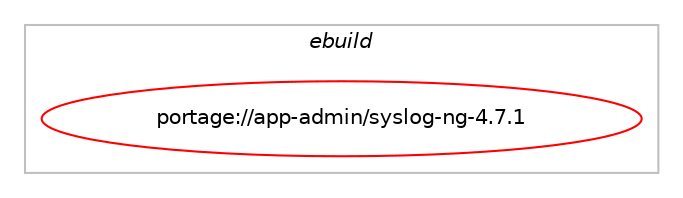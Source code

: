 digraph prolog {

# *************
# Graph options
# *************

newrank=true;
concentrate=true;
compound=true;
graph [rankdir=LR,fontname=Helvetica,fontsize=10,ranksep=1.5];#, ranksep=2.5, nodesep=0.2];
edge  [arrowhead=vee];
node  [fontname=Helvetica,fontsize=10];

# **********
# The ebuild
# **********

subgraph cluster_leftcol {
color=gray;
label=<<i>ebuild</i>>;
id [label="portage://app-admin/syslog-ng-4.7.1", color=red, width=4, href="../app-admin/syslog-ng-4.7.1.svg"];
}

# ****************
# The dependencies
# ****************

subgraph cluster_midcol {
color=gray;
label=<<i>dependencies</i>>;
subgraph cluster_compile {
fillcolor="#eeeeee";
style=filled;
label=<<i>compile</i>>;
# *** BEGIN UNKNOWN DEPENDENCY TYPE (TODO) ***
# id -> equal(use_conditional_group(positive,amqp,portage://app-admin/syslog-ng-4.7.1,[package_dependency(portage://app-admin/syslog-ng-4.7.1,install,no,net-libs,rabbitmq-c,greaterequal,[0.8.0,,,0.8.0],any_same_slot,[use(enable(ssl),none)])]))
# *** END UNKNOWN DEPENDENCY TYPE (TODO) ***

# *** BEGIN UNKNOWN DEPENDENCY TYPE (TODO) ***
# id -> equal(use_conditional_group(positive,caps,portage://app-admin/syslog-ng-4.7.1,[package_dependency(portage://app-admin/syslog-ng-4.7.1,install,no,sys-libs,libcap,none,[,,],[],[])]))
# *** END UNKNOWN DEPENDENCY TYPE (TODO) ***

# *** BEGIN UNKNOWN DEPENDENCY TYPE (TODO) ***
# id -> equal(use_conditional_group(positive,dbi,portage://app-admin/syslog-ng-4.7.1,[package_dependency(portage://app-admin/syslog-ng-4.7.1,install,no,dev-db,libdbi,greaterequal,[0.9.0,,,0.9.0],[],[])]))
# *** END UNKNOWN DEPENDENCY TYPE (TODO) ***

# *** BEGIN UNKNOWN DEPENDENCY TYPE (TODO) ***
# id -> equal(use_conditional_group(positive,geoip2,portage://app-admin/syslog-ng-4.7.1,[package_dependency(portage://app-admin/syslog-ng-4.7.1,install,no,dev-libs,libmaxminddb,none,[,,],any_same_slot,[])]))
# *** END UNKNOWN DEPENDENCY TYPE (TODO) ***

# *** BEGIN UNKNOWN DEPENDENCY TYPE (TODO) ***
# id -> equal(use_conditional_group(positive,grpc,portage://app-admin/syslog-ng-4.7.1,[package_dependency(portage://app-admin/syslog-ng-4.7.1,install,no,dev-libs,protobuf,none,[,,],any_same_slot,[]),package_dependency(portage://app-admin/syslog-ng-4.7.1,install,no,net-libs,grpc,none,[,,],any_same_slot,[])]))
# *** END UNKNOWN DEPENDENCY TYPE (TODO) ***

# *** BEGIN UNKNOWN DEPENDENCY TYPE (TODO) ***
# id -> equal(use_conditional_group(positive,http,portage://app-admin/syslog-ng-4.7.1,[package_dependency(portage://app-admin/syslog-ng-4.7.1,install,no,net-misc,curl,none,[,,],[],[])]))
# *** END UNKNOWN DEPENDENCY TYPE (TODO) ***

# *** BEGIN UNKNOWN DEPENDENCY TYPE (TODO) ***
# id -> equal(use_conditional_group(positive,kafka,portage://app-admin/syslog-ng-4.7.1,[package_dependency(portage://app-admin/syslog-ng-4.7.1,install,no,dev-libs,librdkafka,greaterequal,[1.0.0,,,1.0.0],any_same_slot,[])]))
# *** END UNKNOWN DEPENDENCY TYPE (TODO) ***

# *** BEGIN UNKNOWN DEPENDENCY TYPE (TODO) ***
# id -> equal(use_conditional_group(positive,mongodb,portage://app-admin/syslog-ng-4.7.1,[package_dependency(portage://app-admin/syslog-ng-4.7.1,install,no,dev-libs,mongo-c-driver,greaterequal,[1.2.0,,,1.2.0],[],[])]))
# *** END UNKNOWN DEPENDENCY TYPE (TODO) ***

# *** BEGIN UNKNOWN DEPENDENCY TYPE (TODO) ***
# id -> equal(use_conditional_group(positive,mqtt,portage://app-admin/syslog-ng-4.7.1,[package_dependency(portage://app-admin/syslog-ng-4.7.1,install,no,net-libs,paho-mqtt-c,none,[,,],[slot(1.3)],[])]))
# *** END UNKNOWN DEPENDENCY TYPE (TODO) ***

# *** BEGIN UNKNOWN DEPENDENCY TYPE (TODO) ***
# id -> equal(use_conditional_group(positive,python,portage://app-admin/syslog-ng-4.7.1,[use_conditional_group(positive,python_single_target_python3_10,portage://app-admin/syslog-ng-4.7.1,[package_dependency(portage://app-admin/syslog-ng-4.7.1,install,no,dev-lang,python,none,[,,],[slot(3.10)],[])]),use_conditional_group(positive,python_single_target_python3_11,portage://app-admin/syslog-ng-4.7.1,[package_dependency(portage://app-admin/syslog-ng-4.7.1,install,no,dev-lang,python,none,[,,],[slot(3.11)],[])]),use_conditional_group(positive,python_single_target_python3_12,portage://app-admin/syslog-ng-4.7.1,[package_dependency(portage://app-admin/syslog-ng-4.7.1,install,no,dev-lang,python,none,[,,],[slot(3.12)],[])]),use_conditional_group(positive,python_single_target_python3_13,portage://app-admin/syslog-ng-4.7.1,[package_dependency(portage://app-admin/syslog-ng-4.7.1,install,no,dev-lang,python,none,[,,],[slot(3.13)],[])]),use_conditional_group(positive,python_single_target_python3_10,portage://app-admin/syslog-ng-4.7.1,[package_dependency(portage://app-admin/syslog-ng-4.7.1,install,no,dev-python,setuptools,none,[,,],[],[use(enable(python_targets_python3_10),negative)])]),use_conditional_group(positive,python_single_target_python3_11,portage://app-admin/syslog-ng-4.7.1,[package_dependency(portage://app-admin/syslog-ng-4.7.1,install,no,dev-python,setuptools,none,[,,],[],[use(enable(python_targets_python3_11),negative)])]),use_conditional_group(positive,python_single_target_python3_12,portage://app-admin/syslog-ng-4.7.1,[package_dependency(portage://app-admin/syslog-ng-4.7.1,install,no,dev-python,setuptools,none,[,,],[],[use(enable(python_targets_python3_12),negative)])]),use_conditional_group(positive,python_single_target_python3_13,portage://app-admin/syslog-ng-4.7.1,[package_dependency(portage://app-admin/syslog-ng-4.7.1,install,no,dev-python,setuptools,none,[,,],[],[use(enable(python_targets_python3_13),negative)])])]))
# *** END UNKNOWN DEPENDENCY TYPE (TODO) ***

# *** BEGIN UNKNOWN DEPENDENCY TYPE (TODO) ***
# id -> equal(use_conditional_group(positive,redis,portage://app-admin/syslog-ng-4.7.1,[package_dependency(portage://app-admin/syslog-ng-4.7.1,install,no,dev-libs,hiredis,greaterequal,[0.11.0,,,0.11.0],any_same_slot,[])]))
# *** END UNKNOWN DEPENDENCY TYPE (TODO) ***

# *** BEGIN UNKNOWN DEPENDENCY TYPE (TODO) ***
# id -> equal(use_conditional_group(positive,smtp,portage://app-admin/syslog-ng-4.7.1,[package_dependency(portage://app-admin/syslog-ng-4.7.1,install,no,net-libs,libesmtp,none,[,,],any_same_slot,[])]))
# *** END UNKNOWN DEPENDENCY TYPE (TODO) ***

# *** BEGIN UNKNOWN DEPENDENCY TYPE (TODO) ***
# id -> equal(use_conditional_group(positive,snmp,portage://app-admin/syslog-ng-4.7.1,[package_dependency(portage://app-admin/syslog-ng-4.7.1,install,no,net-analyzer,net-snmp,none,[,,],[slot(0),equal],[])]))
# *** END UNKNOWN DEPENDENCY TYPE (TODO) ***

# *** BEGIN UNKNOWN DEPENDENCY TYPE (TODO) ***
# id -> equal(use_conditional_group(positive,spoof-source,portage://app-admin/syslog-ng-4.7.1,[package_dependency(portage://app-admin/syslog-ng-4.7.1,install,no,net-libs,libnet,none,[,,],[slot(1.1)],[])]))
# *** END UNKNOWN DEPENDENCY TYPE (TODO) ***

# *** BEGIN UNKNOWN DEPENDENCY TYPE (TODO) ***
# id -> equal(use_conditional_group(positive,systemd,portage://app-admin/syslog-ng-4.7.1,[package_dependency(portage://app-admin/syslog-ng-4.7.1,install,no,sys-apps,systemd,none,[,,],any_same_slot,[])]))
# *** END UNKNOWN DEPENDENCY TYPE (TODO) ***

# *** BEGIN UNKNOWN DEPENDENCY TYPE (TODO) ***
# id -> equal(use_conditional_group(positive,tcpd,portage://app-admin/syslog-ng-4.7.1,[package_dependency(portage://app-admin/syslog-ng-4.7.1,install,no,sys-apps,tcp-wrappers,greaterequal,[7.6,,,7.6],[],[])]))
# *** END UNKNOWN DEPENDENCY TYPE (TODO) ***

# *** BEGIN UNKNOWN DEPENDENCY TYPE (TODO) ***
# id -> equal(use_conditional_group(positive,test,portage://app-admin/syslog-ng-4.7.1,[package_dependency(portage://app-admin/syslog-ng-4.7.1,install,no,dev-libs,criterion,none,[,,],[],[])]))
# *** END UNKNOWN DEPENDENCY TYPE (TODO) ***

# *** BEGIN UNKNOWN DEPENDENCY TYPE (TODO) ***
# id -> equal(package_dependency(portage://app-admin/syslog-ng-4.7.1,install,no,dev-libs,glib,greaterequal,[2.10.1,,,2.10.1],[slot(2)],[]))
# *** END UNKNOWN DEPENDENCY TYPE (TODO) ***

# *** BEGIN UNKNOWN DEPENDENCY TYPE (TODO) ***
# id -> equal(package_dependency(portage://app-admin/syslog-ng-4.7.1,install,no,dev-libs,ivykis,greaterequal,[0.42.4,,,0.42.4],[],[]))
# *** END UNKNOWN DEPENDENCY TYPE (TODO) ***

# *** BEGIN UNKNOWN DEPENDENCY TYPE (TODO) ***
# id -> equal(package_dependency(portage://app-admin/syslog-ng-4.7.1,install,no,dev-libs,json-c,greaterequal,[0.9,,,0.9],any_same_slot,[]))
# *** END UNKNOWN DEPENDENCY TYPE (TODO) ***

# *** BEGIN UNKNOWN DEPENDENCY TYPE (TODO) ***
# id -> equal(package_dependency(portage://app-admin/syslog-ng-4.7.1,install,no,dev-libs,libpcre2,greaterequal,[10.0,,,10.0],any_same_slot,[]))
# *** END UNKNOWN DEPENDENCY TYPE (TODO) ***

# *** BEGIN UNKNOWN DEPENDENCY TYPE (TODO) ***
# id -> equal(package_dependency(portage://app-admin/syslog-ng-4.7.1,install,no,dev-libs,openssl,none,[,,],[slot(0),equal],[]))
# *** END UNKNOWN DEPENDENCY TYPE (TODO) ***

# *** BEGIN UNKNOWN DEPENDENCY TYPE (TODO) ***
# id -> equal(package_dependency(portage://app-admin/syslog-ng-4.7.1,install,weak,dev-libs,eventlog,none,[,,],[],[]))
# *** END UNKNOWN DEPENDENCY TYPE (TODO) ***

}
subgraph cluster_compileandrun {
fillcolor="#eeeeee";
style=filled;
label=<<i>compile and run</i>>;
}
subgraph cluster_run {
fillcolor="#eeeeee";
style=filled;
label=<<i>run</i>>;
# *** BEGIN UNKNOWN DEPENDENCY TYPE (TODO) ***
# id -> equal(use_conditional_group(positive,amqp,portage://app-admin/syslog-ng-4.7.1,[package_dependency(portage://app-admin/syslog-ng-4.7.1,run,no,net-libs,rabbitmq-c,greaterequal,[0.8.0,,,0.8.0],any_same_slot,[use(enable(ssl),none)])]))
# *** END UNKNOWN DEPENDENCY TYPE (TODO) ***

# *** BEGIN UNKNOWN DEPENDENCY TYPE (TODO) ***
# id -> equal(use_conditional_group(positive,caps,portage://app-admin/syslog-ng-4.7.1,[package_dependency(portage://app-admin/syslog-ng-4.7.1,run,no,sys-libs,libcap,none,[,,],[],[])]))
# *** END UNKNOWN DEPENDENCY TYPE (TODO) ***

# *** BEGIN UNKNOWN DEPENDENCY TYPE (TODO) ***
# id -> equal(use_conditional_group(positive,dbi,portage://app-admin/syslog-ng-4.7.1,[package_dependency(portage://app-admin/syslog-ng-4.7.1,run,no,dev-db,libdbi,greaterequal,[0.9.0,,,0.9.0],[],[])]))
# *** END UNKNOWN DEPENDENCY TYPE (TODO) ***

# *** BEGIN UNKNOWN DEPENDENCY TYPE (TODO) ***
# id -> equal(use_conditional_group(positive,geoip2,portage://app-admin/syslog-ng-4.7.1,[package_dependency(portage://app-admin/syslog-ng-4.7.1,run,no,dev-libs,libmaxminddb,none,[,,],any_same_slot,[])]))
# *** END UNKNOWN DEPENDENCY TYPE (TODO) ***

# *** BEGIN UNKNOWN DEPENDENCY TYPE (TODO) ***
# id -> equal(use_conditional_group(positive,grpc,portage://app-admin/syslog-ng-4.7.1,[package_dependency(portage://app-admin/syslog-ng-4.7.1,run,no,dev-libs,protobuf,none,[,,],any_same_slot,[]),package_dependency(portage://app-admin/syslog-ng-4.7.1,run,no,net-libs,grpc,none,[,,],any_same_slot,[])]))
# *** END UNKNOWN DEPENDENCY TYPE (TODO) ***

# *** BEGIN UNKNOWN DEPENDENCY TYPE (TODO) ***
# id -> equal(use_conditional_group(positive,http,portage://app-admin/syslog-ng-4.7.1,[package_dependency(portage://app-admin/syslog-ng-4.7.1,run,no,net-misc,curl,none,[,,],[],[])]))
# *** END UNKNOWN DEPENDENCY TYPE (TODO) ***

# *** BEGIN UNKNOWN DEPENDENCY TYPE (TODO) ***
# id -> equal(use_conditional_group(positive,kafka,portage://app-admin/syslog-ng-4.7.1,[package_dependency(portage://app-admin/syslog-ng-4.7.1,run,no,dev-libs,librdkafka,greaterequal,[1.0.0,,,1.0.0],any_same_slot,[])]))
# *** END UNKNOWN DEPENDENCY TYPE (TODO) ***

# *** BEGIN UNKNOWN DEPENDENCY TYPE (TODO) ***
# id -> equal(use_conditional_group(positive,mongodb,portage://app-admin/syslog-ng-4.7.1,[package_dependency(portage://app-admin/syslog-ng-4.7.1,run,no,dev-libs,mongo-c-driver,greaterequal,[1.2.0,,,1.2.0],[],[])]))
# *** END UNKNOWN DEPENDENCY TYPE (TODO) ***

# *** BEGIN UNKNOWN DEPENDENCY TYPE (TODO) ***
# id -> equal(use_conditional_group(positive,mqtt,portage://app-admin/syslog-ng-4.7.1,[package_dependency(portage://app-admin/syslog-ng-4.7.1,run,no,net-libs,paho-mqtt-c,none,[,,],[slot(1.3)],[])]))
# *** END UNKNOWN DEPENDENCY TYPE (TODO) ***

# *** BEGIN UNKNOWN DEPENDENCY TYPE (TODO) ***
# id -> equal(use_conditional_group(positive,python,portage://app-admin/syslog-ng-4.7.1,[use_conditional_group(positive,python_single_target_python3_10,portage://app-admin/syslog-ng-4.7.1,[package_dependency(portage://app-admin/syslog-ng-4.7.1,run,no,dev-lang,python,none,[,,],[slot(3.10)],[])]),use_conditional_group(positive,python_single_target_python3_11,portage://app-admin/syslog-ng-4.7.1,[package_dependency(portage://app-admin/syslog-ng-4.7.1,run,no,dev-lang,python,none,[,,],[slot(3.11)],[])]),use_conditional_group(positive,python_single_target_python3_12,portage://app-admin/syslog-ng-4.7.1,[package_dependency(portage://app-admin/syslog-ng-4.7.1,run,no,dev-lang,python,none,[,,],[slot(3.12)],[])]),use_conditional_group(positive,python_single_target_python3_13,portage://app-admin/syslog-ng-4.7.1,[package_dependency(portage://app-admin/syslog-ng-4.7.1,run,no,dev-lang,python,none,[,,],[slot(3.13)],[])]),use_conditional_group(positive,python_single_target_python3_10,portage://app-admin/syslog-ng-4.7.1,[package_dependency(portage://app-admin/syslog-ng-4.7.1,run,no,dev-python,setuptools,none,[,,],[],[use(enable(python_targets_python3_10),negative)])]),use_conditional_group(positive,python_single_target_python3_11,portage://app-admin/syslog-ng-4.7.1,[package_dependency(portage://app-admin/syslog-ng-4.7.1,run,no,dev-python,setuptools,none,[,,],[],[use(enable(python_targets_python3_11),negative)])]),use_conditional_group(positive,python_single_target_python3_12,portage://app-admin/syslog-ng-4.7.1,[package_dependency(portage://app-admin/syslog-ng-4.7.1,run,no,dev-python,setuptools,none,[,,],[],[use(enable(python_targets_python3_12),negative)])]),use_conditional_group(positive,python_single_target_python3_13,portage://app-admin/syslog-ng-4.7.1,[package_dependency(portage://app-admin/syslog-ng-4.7.1,run,no,dev-python,setuptools,none,[,,],[],[use(enable(python_targets_python3_13),negative)])])]))
# *** END UNKNOWN DEPENDENCY TYPE (TODO) ***

# *** BEGIN UNKNOWN DEPENDENCY TYPE (TODO) ***
# id -> equal(use_conditional_group(positive,redis,portage://app-admin/syslog-ng-4.7.1,[package_dependency(portage://app-admin/syslog-ng-4.7.1,run,no,dev-libs,hiredis,greaterequal,[0.11.0,,,0.11.0],any_same_slot,[])]))
# *** END UNKNOWN DEPENDENCY TYPE (TODO) ***

# *** BEGIN UNKNOWN DEPENDENCY TYPE (TODO) ***
# id -> equal(use_conditional_group(positive,smtp,portage://app-admin/syslog-ng-4.7.1,[package_dependency(portage://app-admin/syslog-ng-4.7.1,run,no,net-libs,libesmtp,none,[,,],any_same_slot,[])]))
# *** END UNKNOWN DEPENDENCY TYPE (TODO) ***

# *** BEGIN UNKNOWN DEPENDENCY TYPE (TODO) ***
# id -> equal(use_conditional_group(positive,snmp,portage://app-admin/syslog-ng-4.7.1,[package_dependency(portage://app-admin/syslog-ng-4.7.1,run,no,net-analyzer,net-snmp,none,[,,],[slot(0),equal],[])]))
# *** END UNKNOWN DEPENDENCY TYPE (TODO) ***

# *** BEGIN UNKNOWN DEPENDENCY TYPE (TODO) ***
# id -> equal(use_conditional_group(positive,spoof-source,portage://app-admin/syslog-ng-4.7.1,[package_dependency(portage://app-admin/syslog-ng-4.7.1,run,no,net-libs,libnet,none,[,,],[slot(1.1)],[])]))
# *** END UNKNOWN DEPENDENCY TYPE (TODO) ***

# *** BEGIN UNKNOWN DEPENDENCY TYPE (TODO) ***
# id -> equal(use_conditional_group(positive,systemd,portage://app-admin/syslog-ng-4.7.1,[package_dependency(portage://app-admin/syslog-ng-4.7.1,run,no,sys-apps,systemd,none,[,,],any_same_slot,[])]))
# *** END UNKNOWN DEPENDENCY TYPE (TODO) ***

# *** BEGIN UNKNOWN DEPENDENCY TYPE (TODO) ***
# id -> equal(use_conditional_group(positive,tcpd,portage://app-admin/syslog-ng-4.7.1,[package_dependency(portage://app-admin/syslog-ng-4.7.1,run,no,sys-apps,tcp-wrappers,greaterequal,[7.6,,,7.6],[],[])]))
# *** END UNKNOWN DEPENDENCY TYPE (TODO) ***

# *** BEGIN UNKNOWN DEPENDENCY TYPE (TODO) ***
# id -> equal(package_dependency(portage://app-admin/syslog-ng-4.7.1,run,no,dev-libs,glib,greaterequal,[2.10.1,,,2.10.1],[slot(2)],[]))
# *** END UNKNOWN DEPENDENCY TYPE (TODO) ***

# *** BEGIN UNKNOWN DEPENDENCY TYPE (TODO) ***
# id -> equal(package_dependency(portage://app-admin/syslog-ng-4.7.1,run,no,dev-libs,ivykis,greaterequal,[0.42.4,,,0.42.4],[],[]))
# *** END UNKNOWN DEPENDENCY TYPE (TODO) ***

# *** BEGIN UNKNOWN DEPENDENCY TYPE (TODO) ***
# id -> equal(package_dependency(portage://app-admin/syslog-ng-4.7.1,run,no,dev-libs,json-c,greaterequal,[0.9,,,0.9],any_same_slot,[]))
# *** END UNKNOWN DEPENDENCY TYPE (TODO) ***

# *** BEGIN UNKNOWN DEPENDENCY TYPE (TODO) ***
# id -> equal(package_dependency(portage://app-admin/syslog-ng-4.7.1,run,no,dev-libs,libpcre2,greaterequal,[10.0,,,10.0],any_same_slot,[]))
# *** END UNKNOWN DEPENDENCY TYPE (TODO) ***

# *** BEGIN UNKNOWN DEPENDENCY TYPE (TODO) ***
# id -> equal(package_dependency(portage://app-admin/syslog-ng-4.7.1,run,no,dev-libs,openssl,none,[,,],[slot(0),equal],[]))
# *** END UNKNOWN DEPENDENCY TYPE (TODO) ***

# *** BEGIN UNKNOWN DEPENDENCY TYPE (TODO) ***
# id -> equal(package_dependency(portage://app-admin/syslog-ng-4.7.1,run,weak,dev-libs,eventlog,none,[,,],[],[]))
# *** END UNKNOWN DEPENDENCY TYPE (TODO) ***

}
}

# **************
# The candidates
# **************

subgraph cluster_choices {
rank=same;
color=gray;
label=<<i>candidates</i>>;

}

}
